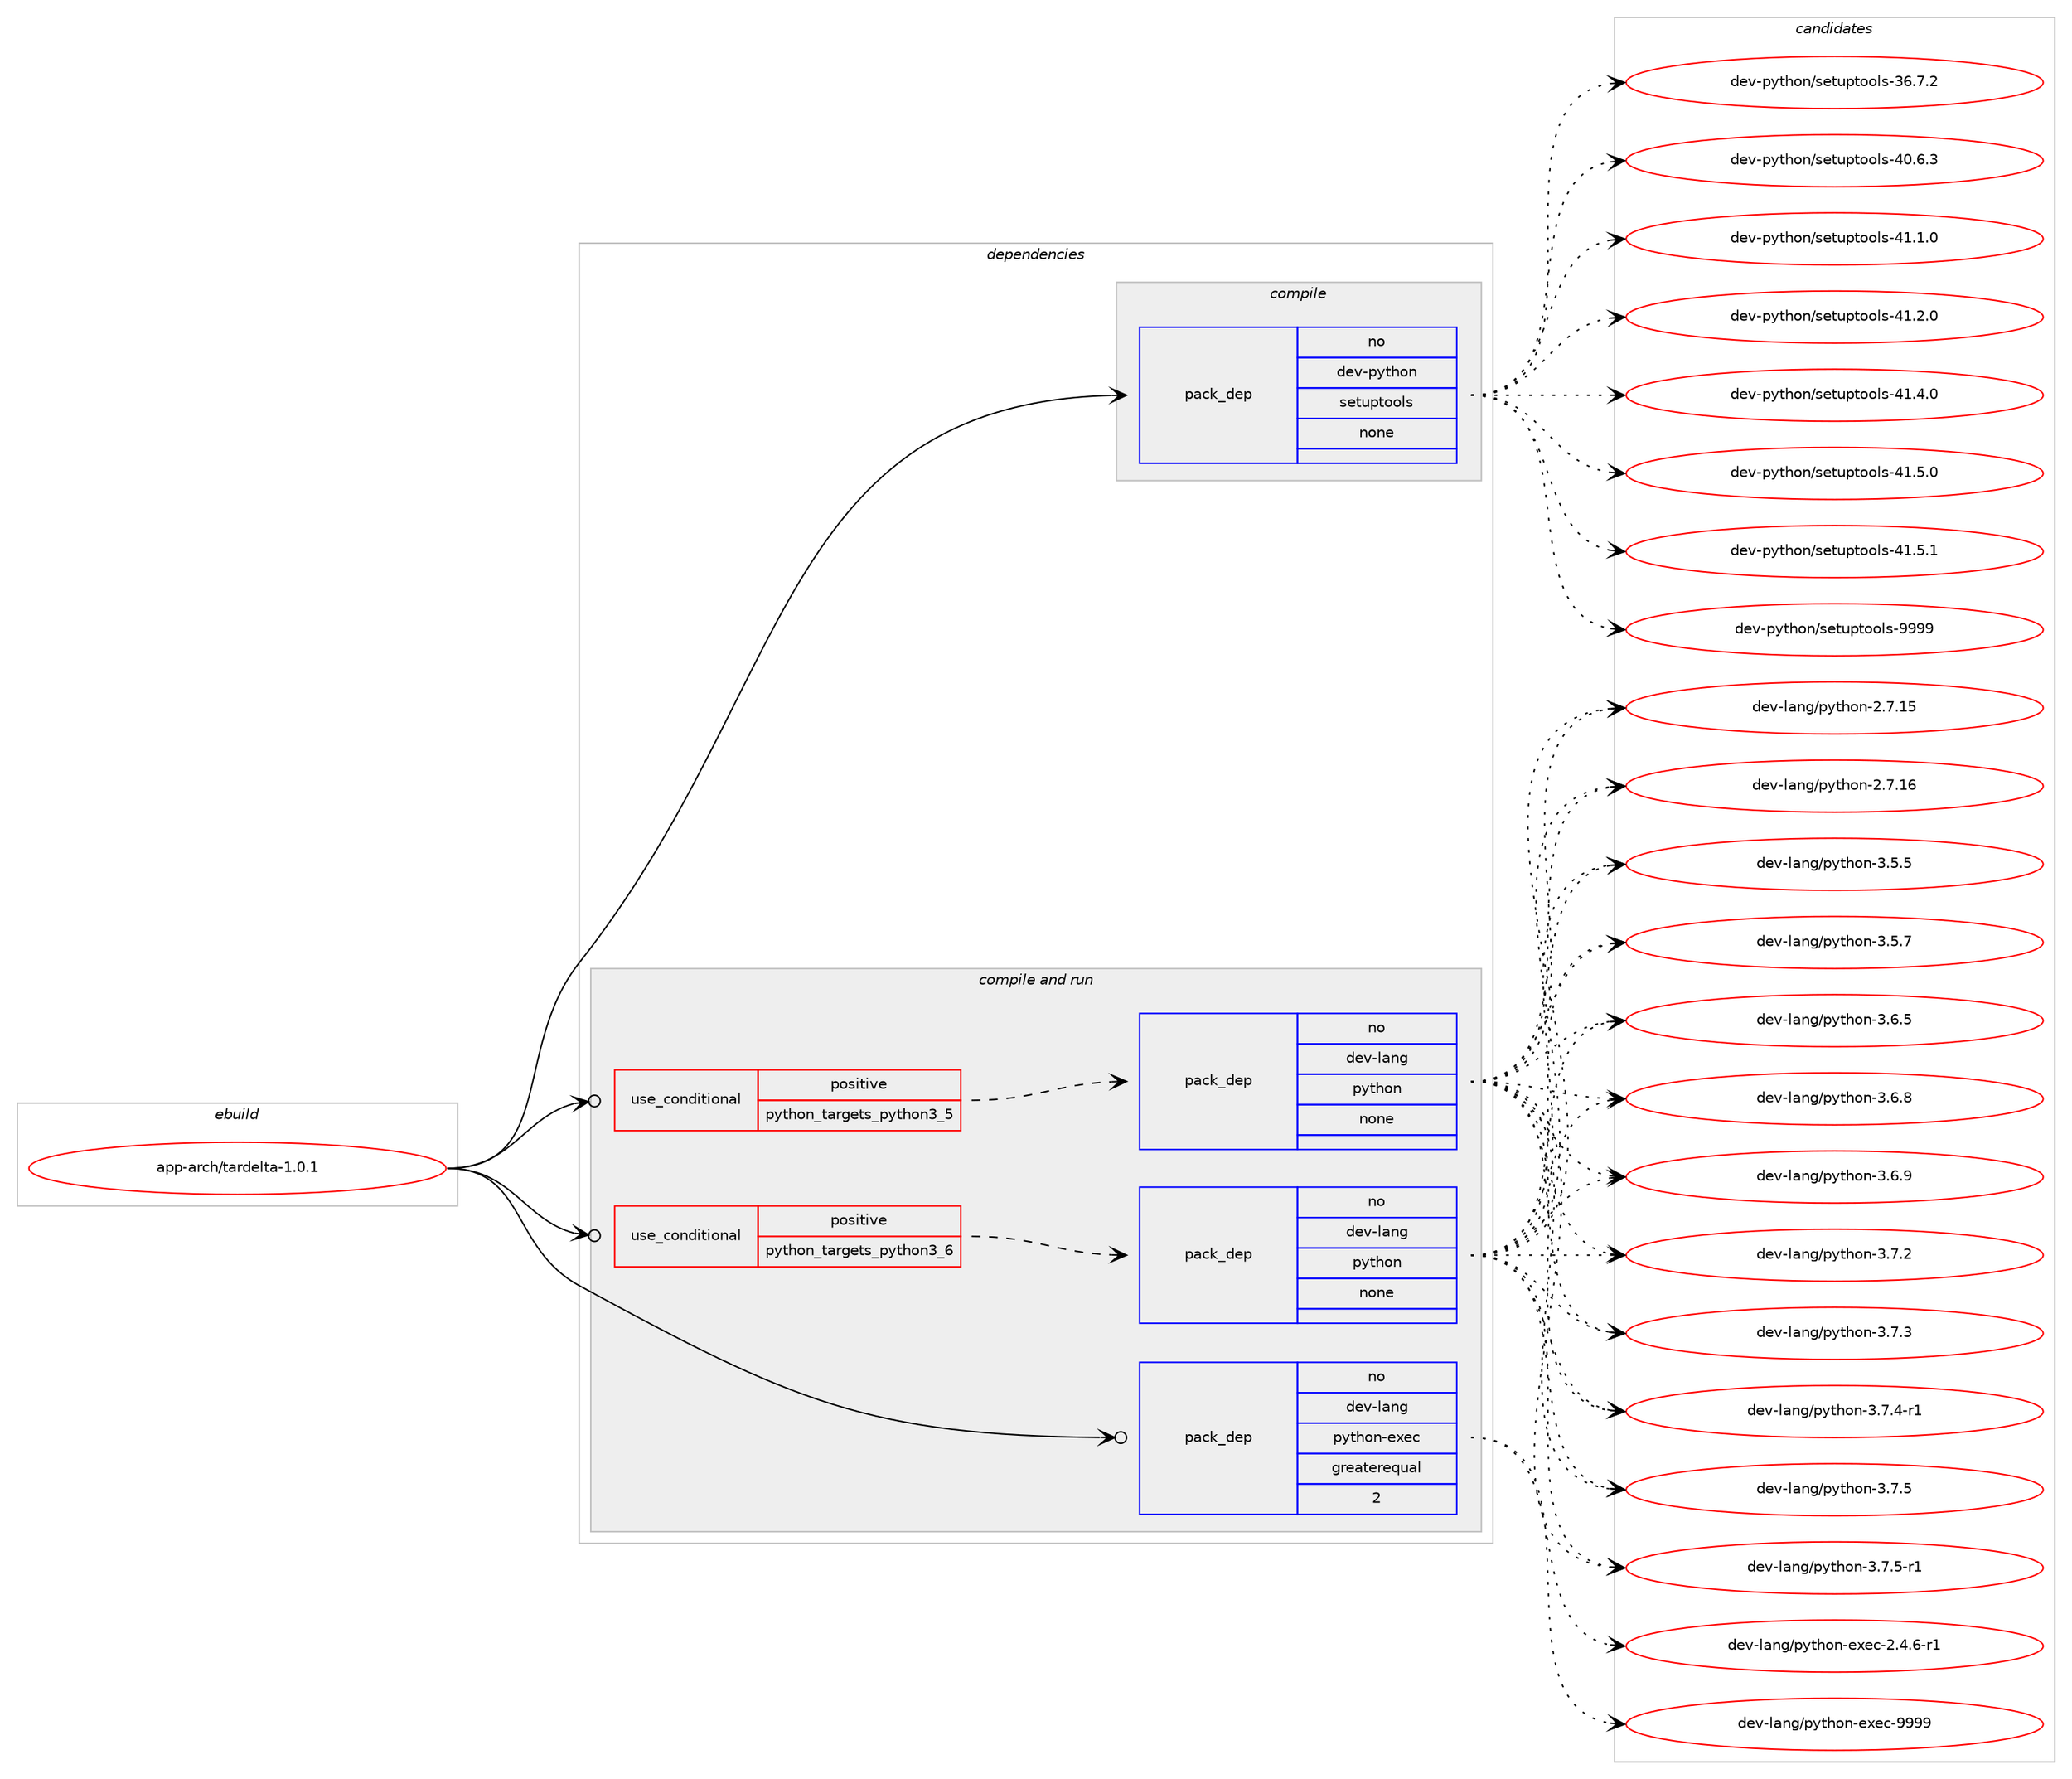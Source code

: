 digraph prolog {

# *************
# Graph options
# *************

newrank=true;
concentrate=true;
compound=true;
graph [rankdir=LR,fontname=Helvetica,fontsize=10,ranksep=1.5];#, ranksep=2.5, nodesep=0.2];
edge  [arrowhead=vee];
node  [fontname=Helvetica,fontsize=10];

# **********
# The ebuild
# **********

subgraph cluster_leftcol {
color=gray;
rank=same;
label=<<i>ebuild</i>>;
id [label="app-arch/tardelta-1.0.1", color=red, width=4, href="../app-arch/tardelta-1.0.1.svg"];
}

# ****************
# The dependencies
# ****************

subgraph cluster_midcol {
color=gray;
label=<<i>dependencies</i>>;
subgraph cluster_compile {
fillcolor="#eeeeee";
style=filled;
label=<<i>compile</i>>;
subgraph pack351657 {
dependency473039 [label=<<TABLE BORDER="0" CELLBORDER="1" CELLSPACING="0" CELLPADDING="4" WIDTH="220"><TR><TD ROWSPAN="6" CELLPADDING="30">pack_dep</TD></TR><TR><TD WIDTH="110">no</TD></TR><TR><TD>dev-python</TD></TR><TR><TD>setuptools</TD></TR><TR><TD>none</TD></TR><TR><TD></TD></TR></TABLE>>, shape=none, color=blue];
}
id:e -> dependency473039:w [weight=20,style="solid",arrowhead="vee"];
}
subgraph cluster_compileandrun {
fillcolor="#eeeeee";
style=filled;
label=<<i>compile and run</i>>;
subgraph cond112793 {
dependency473040 [label=<<TABLE BORDER="0" CELLBORDER="1" CELLSPACING="0" CELLPADDING="4"><TR><TD ROWSPAN="3" CELLPADDING="10">use_conditional</TD></TR><TR><TD>positive</TD></TR><TR><TD>python_targets_python3_5</TD></TR></TABLE>>, shape=none, color=red];
subgraph pack351658 {
dependency473041 [label=<<TABLE BORDER="0" CELLBORDER="1" CELLSPACING="0" CELLPADDING="4" WIDTH="220"><TR><TD ROWSPAN="6" CELLPADDING="30">pack_dep</TD></TR><TR><TD WIDTH="110">no</TD></TR><TR><TD>dev-lang</TD></TR><TR><TD>python</TD></TR><TR><TD>none</TD></TR><TR><TD></TD></TR></TABLE>>, shape=none, color=blue];
}
dependency473040:e -> dependency473041:w [weight=20,style="dashed",arrowhead="vee"];
}
id:e -> dependency473040:w [weight=20,style="solid",arrowhead="odotvee"];
subgraph cond112794 {
dependency473042 [label=<<TABLE BORDER="0" CELLBORDER="1" CELLSPACING="0" CELLPADDING="4"><TR><TD ROWSPAN="3" CELLPADDING="10">use_conditional</TD></TR><TR><TD>positive</TD></TR><TR><TD>python_targets_python3_6</TD></TR></TABLE>>, shape=none, color=red];
subgraph pack351659 {
dependency473043 [label=<<TABLE BORDER="0" CELLBORDER="1" CELLSPACING="0" CELLPADDING="4" WIDTH="220"><TR><TD ROWSPAN="6" CELLPADDING="30">pack_dep</TD></TR><TR><TD WIDTH="110">no</TD></TR><TR><TD>dev-lang</TD></TR><TR><TD>python</TD></TR><TR><TD>none</TD></TR><TR><TD></TD></TR></TABLE>>, shape=none, color=blue];
}
dependency473042:e -> dependency473043:w [weight=20,style="dashed",arrowhead="vee"];
}
id:e -> dependency473042:w [weight=20,style="solid",arrowhead="odotvee"];
subgraph pack351660 {
dependency473044 [label=<<TABLE BORDER="0" CELLBORDER="1" CELLSPACING="0" CELLPADDING="4" WIDTH="220"><TR><TD ROWSPAN="6" CELLPADDING="30">pack_dep</TD></TR><TR><TD WIDTH="110">no</TD></TR><TR><TD>dev-lang</TD></TR><TR><TD>python-exec</TD></TR><TR><TD>greaterequal</TD></TR><TR><TD>2</TD></TR></TABLE>>, shape=none, color=blue];
}
id:e -> dependency473044:w [weight=20,style="solid",arrowhead="odotvee"];
}
subgraph cluster_run {
fillcolor="#eeeeee";
style=filled;
label=<<i>run</i>>;
}
}

# **************
# The candidates
# **************

subgraph cluster_choices {
rank=same;
color=gray;
label=<<i>candidates</i>>;

subgraph choice351657 {
color=black;
nodesep=1;
choice100101118451121211161041111104711510111611711211611111110811545515446554650 [label="dev-python/setuptools-36.7.2", color=red, width=4,href="../dev-python/setuptools-36.7.2.svg"];
choice100101118451121211161041111104711510111611711211611111110811545524846544651 [label="dev-python/setuptools-40.6.3", color=red, width=4,href="../dev-python/setuptools-40.6.3.svg"];
choice100101118451121211161041111104711510111611711211611111110811545524946494648 [label="dev-python/setuptools-41.1.0", color=red, width=4,href="../dev-python/setuptools-41.1.0.svg"];
choice100101118451121211161041111104711510111611711211611111110811545524946504648 [label="dev-python/setuptools-41.2.0", color=red, width=4,href="../dev-python/setuptools-41.2.0.svg"];
choice100101118451121211161041111104711510111611711211611111110811545524946524648 [label="dev-python/setuptools-41.4.0", color=red, width=4,href="../dev-python/setuptools-41.4.0.svg"];
choice100101118451121211161041111104711510111611711211611111110811545524946534648 [label="dev-python/setuptools-41.5.0", color=red, width=4,href="../dev-python/setuptools-41.5.0.svg"];
choice100101118451121211161041111104711510111611711211611111110811545524946534649 [label="dev-python/setuptools-41.5.1", color=red, width=4,href="../dev-python/setuptools-41.5.1.svg"];
choice10010111845112121116104111110471151011161171121161111111081154557575757 [label="dev-python/setuptools-9999", color=red, width=4,href="../dev-python/setuptools-9999.svg"];
dependency473039:e -> choice100101118451121211161041111104711510111611711211611111110811545515446554650:w [style=dotted,weight="100"];
dependency473039:e -> choice100101118451121211161041111104711510111611711211611111110811545524846544651:w [style=dotted,weight="100"];
dependency473039:e -> choice100101118451121211161041111104711510111611711211611111110811545524946494648:w [style=dotted,weight="100"];
dependency473039:e -> choice100101118451121211161041111104711510111611711211611111110811545524946504648:w [style=dotted,weight="100"];
dependency473039:e -> choice100101118451121211161041111104711510111611711211611111110811545524946524648:w [style=dotted,weight="100"];
dependency473039:e -> choice100101118451121211161041111104711510111611711211611111110811545524946534648:w [style=dotted,weight="100"];
dependency473039:e -> choice100101118451121211161041111104711510111611711211611111110811545524946534649:w [style=dotted,weight="100"];
dependency473039:e -> choice10010111845112121116104111110471151011161171121161111111081154557575757:w [style=dotted,weight="100"];
}
subgraph choice351658 {
color=black;
nodesep=1;
choice10010111845108971101034711212111610411111045504655464953 [label="dev-lang/python-2.7.15", color=red, width=4,href="../dev-lang/python-2.7.15.svg"];
choice10010111845108971101034711212111610411111045504655464954 [label="dev-lang/python-2.7.16", color=red, width=4,href="../dev-lang/python-2.7.16.svg"];
choice100101118451089711010347112121116104111110455146534653 [label="dev-lang/python-3.5.5", color=red, width=4,href="../dev-lang/python-3.5.5.svg"];
choice100101118451089711010347112121116104111110455146534655 [label="dev-lang/python-3.5.7", color=red, width=4,href="../dev-lang/python-3.5.7.svg"];
choice100101118451089711010347112121116104111110455146544653 [label="dev-lang/python-3.6.5", color=red, width=4,href="../dev-lang/python-3.6.5.svg"];
choice100101118451089711010347112121116104111110455146544656 [label="dev-lang/python-3.6.8", color=red, width=4,href="../dev-lang/python-3.6.8.svg"];
choice100101118451089711010347112121116104111110455146544657 [label="dev-lang/python-3.6.9", color=red, width=4,href="../dev-lang/python-3.6.9.svg"];
choice100101118451089711010347112121116104111110455146554650 [label="dev-lang/python-3.7.2", color=red, width=4,href="../dev-lang/python-3.7.2.svg"];
choice100101118451089711010347112121116104111110455146554651 [label="dev-lang/python-3.7.3", color=red, width=4,href="../dev-lang/python-3.7.3.svg"];
choice1001011184510897110103471121211161041111104551465546524511449 [label="dev-lang/python-3.7.4-r1", color=red, width=4,href="../dev-lang/python-3.7.4-r1.svg"];
choice100101118451089711010347112121116104111110455146554653 [label="dev-lang/python-3.7.5", color=red, width=4,href="../dev-lang/python-3.7.5.svg"];
choice1001011184510897110103471121211161041111104551465546534511449 [label="dev-lang/python-3.7.5-r1", color=red, width=4,href="../dev-lang/python-3.7.5-r1.svg"];
dependency473041:e -> choice10010111845108971101034711212111610411111045504655464953:w [style=dotted,weight="100"];
dependency473041:e -> choice10010111845108971101034711212111610411111045504655464954:w [style=dotted,weight="100"];
dependency473041:e -> choice100101118451089711010347112121116104111110455146534653:w [style=dotted,weight="100"];
dependency473041:e -> choice100101118451089711010347112121116104111110455146534655:w [style=dotted,weight="100"];
dependency473041:e -> choice100101118451089711010347112121116104111110455146544653:w [style=dotted,weight="100"];
dependency473041:e -> choice100101118451089711010347112121116104111110455146544656:w [style=dotted,weight="100"];
dependency473041:e -> choice100101118451089711010347112121116104111110455146544657:w [style=dotted,weight="100"];
dependency473041:e -> choice100101118451089711010347112121116104111110455146554650:w [style=dotted,weight="100"];
dependency473041:e -> choice100101118451089711010347112121116104111110455146554651:w [style=dotted,weight="100"];
dependency473041:e -> choice1001011184510897110103471121211161041111104551465546524511449:w [style=dotted,weight="100"];
dependency473041:e -> choice100101118451089711010347112121116104111110455146554653:w [style=dotted,weight="100"];
dependency473041:e -> choice1001011184510897110103471121211161041111104551465546534511449:w [style=dotted,weight="100"];
}
subgraph choice351659 {
color=black;
nodesep=1;
choice10010111845108971101034711212111610411111045504655464953 [label="dev-lang/python-2.7.15", color=red, width=4,href="../dev-lang/python-2.7.15.svg"];
choice10010111845108971101034711212111610411111045504655464954 [label="dev-lang/python-2.7.16", color=red, width=4,href="../dev-lang/python-2.7.16.svg"];
choice100101118451089711010347112121116104111110455146534653 [label="dev-lang/python-3.5.5", color=red, width=4,href="../dev-lang/python-3.5.5.svg"];
choice100101118451089711010347112121116104111110455146534655 [label="dev-lang/python-3.5.7", color=red, width=4,href="../dev-lang/python-3.5.7.svg"];
choice100101118451089711010347112121116104111110455146544653 [label="dev-lang/python-3.6.5", color=red, width=4,href="../dev-lang/python-3.6.5.svg"];
choice100101118451089711010347112121116104111110455146544656 [label="dev-lang/python-3.6.8", color=red, width=4,href="../dev-lang/python-3.6.8.svg"];
choice100101118451089711010347112121116104111110455146544657 [label="dev-lang/python-3.6.9", color=red, width=4,href="../dev-lang/python-3.6.9.svg"];
choice100101118451089711010347112121116104111110455146554650 [label="dev-lang/python-3.7.2", color=red, width=4,href="../dev-lang/python-3.7.2.svg"];
choice100101118451089711010347112121116104111110455146554651 [label="dev-lang/python-3.7.3", color=red, width=4,href="../dev-lang/python-3.7.3.svg"];
choice1001011184510897110103471121211161041111104551465546524511449 [label="dev-lang/python-3.7.4-r1", color=red, width=4,href="../dev-lang/python-3.7.4-r1.svg"];
choice100101118451089711010347112121116104111110455146554653 [label="dev-lang/python-3.7.5", color=red, width=4,href="../dev-lang/python-3.7.5.svg"];
choice1001011184510897110103471121211161041111104551465546534511449 [label="dev-lang/python-3.7.5-r1", color=red, width=4,href="../dev-lang/python-3.7.5-r1.svg"];
dependency473043:e -> choice10010111845108971101034711212111610411111045504655464953:w [style=dotted,weight="100"];
dependency473043:e -> choice10010111845108971101034711212111610411111045504655464954:w [style=dotted,weight="100"];
dependency473043:e -> choice100101118451089711010347112121116104111110455146534653:w [style=dotted,weight="100"];
dependency473043:e -> choice100101118451089711010347112121116104111110455146534655:w [style=dotted,weight="100"];
dependency473043:e -> choice100101118451089711010347112121116104111110455146544653:w [style=dotted,weight="100"];
dependency473043:e -> choice100101118451089711010347112121116104111110455146544656:w [style=dotted,weight="100"];
dependency473043:e -> choice100101118451089711010347112121116104111110455146544657:w [style=dotted,weight="100"];
dependency473043:e -> choice100101118451089711010347112121116104111110455146554650:w [style=dotted,weight="100"];
dependency473043:e -> choice100101118451089711010347112121116104111110455146554651:w [style=dotted,weight="100"];
dependency473043:e -> choice1001011184510897110103471121211161041111104551465546524511449:w [style=dotted,weight="100"];
dependency473043:e -> choice100101118451089711010347112121116104111110455146554653:w [style=dotted,weight="100"];
dependency473043:e -> choice1001011184510897110103471121211161041111104551465546534511449:w [style=dotted,weight="100"];
}
subgraph choice351660 {
color=black;
nodesep=1;
choice10010111845108971101034711212111610411111045101120101994550465246544511449 [label="dev-lang/python-exec-2.4.6-r1", color=red, width=4,href="../dev-lang/python-exec-2.4.6-r1.svg"];
choice10010111845108971101034711212111610411111045101120101994557575757 [label="dev-lang/python-exec-9999", color=red, width=4,href="../dev-lang/python-exec-9999.svg"];
dependency473044:e -> choice10010111845108971101034711212111610411111045101120101994550465246544511449:w [style=dotted,weight="100"];
dependency473044:e -> choice10010111845108971101034711212111610411111045101120101994557575757:w [style=dotted,weight="100"];
}
}

}
